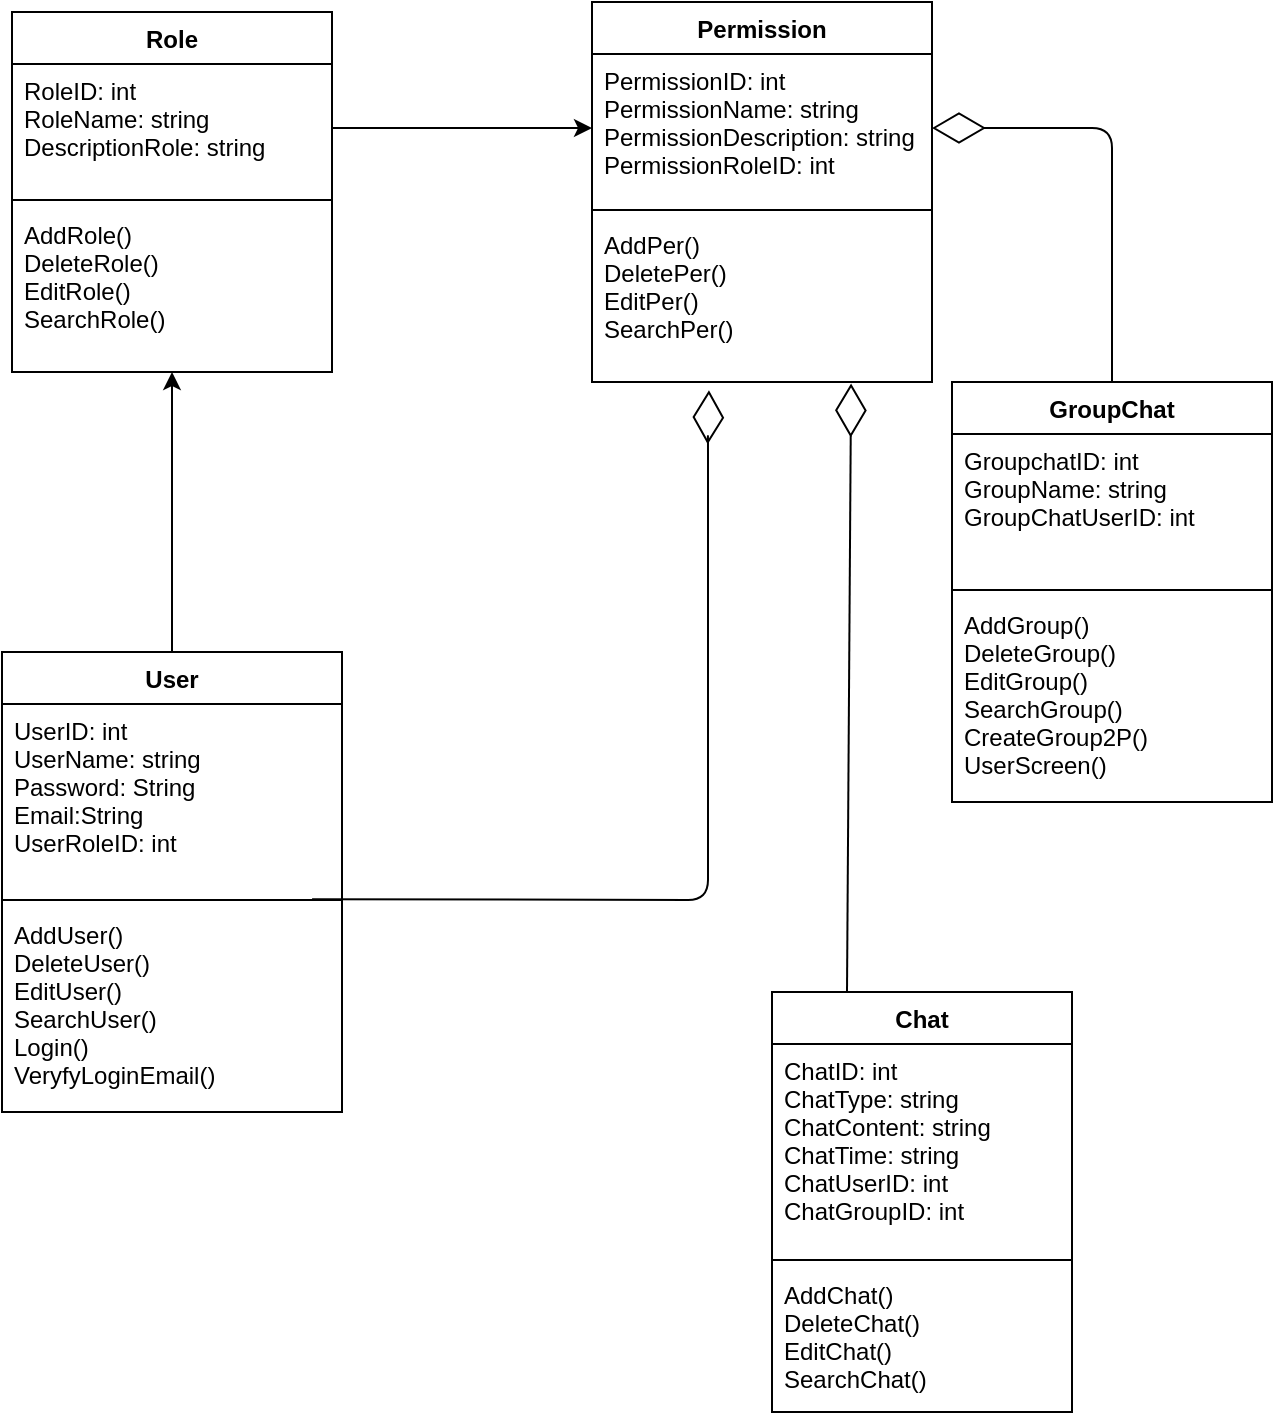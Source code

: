 <mxfile version="14.5.1" type="github">
  <diagram id="qlP3BaOP9GAPPS-wr-BX" name="Page-1">
    <mxGraphModel dx="1253" dy="831" grid="1" gridSize="10" guides="1" tooltips="1" connect="1" arrows="1" fold="1" page="1" pageScale="1" pageWidth="850" pageHeight="1100" math="0" shadow="0">
      <root>
        <mxCell id="0" />
        <mxCell id="1" parent="0" />
        <mxCell id="Enr8xo3mUD_DEamaaeCs-6" style="edgeStyle=orthogonalEdgeStyle;rounded=0;orthogonalLoop=1;jettySize=auto;html=1;" edge="1" parent="1" source="umiMMHW3gKxDLxaDW7x6-5">
          <mxGeometry relative="1" as="geometry">
            <mxPoint x="150" y="210" as="targetPoint" />
          </mxGeometry>
        </mxCell>
        <mxCell id="umiMMHW3gKxDLxaDW7x6-5" value="User" style="swimlane;fontStyle=1;align=center;verticalAlign=top;childLayout=stackLayout;horizontal=1;startSize=26;horizontalStack=0;resizeParent=1;resizeParentMax=0;resizeLast=0;collapsible=1;marginBottom=0;" parent="1" vertex="1">
          <mxGeometry x="65" y="350" width="170" height="230" as="geometry" />
        </mxCell>
        <mxCell id="umiMMHW3gKxDLxaDW7x6-6" value="UserID: int&#xa;UserName: string&#xa;Password: String&#xa;Email:String&#xa;UserRoleID: int" style="text;strokeColor=none;fillColor=none;align=left;verticalAlign=top;spacingLeft=4;spacingRight=4;overflow=hidden;rotatable=0;points=[[0,0.5],[1,0.5]];portConstraint=eastwest;" parent="umiMMHW3gKxDLxaDW7x6-5" vertex="1">
          <mxGeometry y="26" width="170" height="94" as="geometry" />
        </mxCell>
        <mxCell id="umiMMHW3gKxDLxaDW7x6-7" value="" style="line;strokeWidth=1;fillColor=none;align=left;verticalAlign=middle;spacingTop=-1;spacingLeft=3;spacingRight=3;rotatable=0;labelPosition=right;points=[];portConstraint=eastwest;" parent="umiMMHW3gKxDLxaDW7x6-5" vertex="1">
          <mxGeometry y="120" width="170" height="8" as="geometry" />
        </mxCell>
        <mxCell id="umiMMHW3gKxDLxaDW7x6-8" value="AddUser()&#xa;DeleteUser()&#xa;EditUser()&#xa;SearchUser()&#xa;Login()&#xa;VeryfyLoginEmail()&#xa;" style="text;strokeColor=none;fillColor=none;align=left;verticalAlign=top;spacingLeft=4;spacingRight=4;overflow=hidden;rotatable=0;points=[[0,0.5],[1,0.5]];portConstraint=eastwest;" parent="umiMMHW3gKxDLxaDW7x6-5" vertex="1">
          <mxGeometry y="128" width="170" height="102" as="geometry" />
        </mxCell>
        <mxCell id="umiMMHW3gKxDLxaDW7x6-9" value="Role" style="swimlane;fontStyle=1;align=center;verticalAlign=top;childLayout=stackLayout;horizontal=1;startSize=26;horizontalStack=0;resizeParent=1;resizeParentMax=0;resizeLast=0;collapsible=1;marginBottom=0;" parent="1" vertex="1">
          <mxGeometry x="70" y="30" width="160" height="180" as="geometry" />
        </mxCell>
        <mxCell id="umiMMHW3gKxDLxaDW7x6-10" value="RoleID: int&#xa;RoleName: string&#xa;DescriptionRole: string" style="text;strokeColor=none;fillColor=none;align=left;verticalAlign=top;spacingLeft=4;spacingRight=4;overflow=hidden;rotatable=0;points=[[0,0.5],[1,0.5]];portConstraint=eastwest;" parent="umiMMHW3gKxDLxaDW7x6-9" vertex="1">
          <mxGeometry y="26" width="160" height="64" as="geometry" />
        </mxCell>
        <mxCell id="umiMMHW3gKxDLxaDW7x6-11" value="" style="line;strokeWidth=1;fillColor=none;align=left;verticalAlign=middle;spacingTop=-1;spacingLeft=3;spacingRight=3;rotatable=0;labelPosition=right;points=[];portConstraint=eastwest;" parent="umiMMHW3gKxDLxaDW7x6-9" vertex="1">
          <mxGeometry y="90" width="160" height="8" as="geometry" />
        </mxCell>
        <mxCell id="umiMMHW3gKxDLxaDW7x6-12" value="AddRole()&#xa;DeleteRole()&#xa;EditRole()&#xa;SearchRole()" style="text;strokeColor=none;fillColor=none;align=left;verticalAlign=top;spacingLeft=4;spacingRight=4;overflow=hidden;rotatable=0;points=[[0,0.5],[1,0.5]];portConstraint=eastwest;" parent="umiMMHW3gKxDLxaDW7x6-9" vertex="1">
          <mxGeometry y="98" width="160" height="82" as="geometry" />
        </mxCell>
        <mxCell id="umiMMHW3gKxDLxaDW7x6-13" value="Permission" style="swimlane;fontStyle=1;align=center;verticalAlign=top;childLayout=stackLayout;horizontal=1;startSize=26;horizontalStack=0;resizeParent=1;resizeParentMax=0;resizeLast=0;collapsible=1;marginBottom=0;" parent="1" vertex="1">
          <mxGeometry x="360" y="25" width="170" height="190" as="geometry" />
        </mxCell>
        <mxCell id="umiMMHW3gKxDLxaDW7x6-14" value="PermissionID: int&#xa;PermissionName: string&#xa;PermissionDescription: string&#xa;PermissionRoleID: int" style="text;strokeColor=none;fillColor=none;align=left;verticalAlign=top;spacingLeft=4;spacingRight=4;overflow=hidden;rotatable=0;points=[[0,0.5],[1,0.5]];portConstraint=eastwest;" parent="umiMMHW3gKxDLxaDW7x6-13" vertex="1">
          <mxGeometry y="26" width="170" height="74" as="geometry" />
        </mxCell>
        <mxCell id="umiMMHW3gKxDLxaDW7x6-15" value="" style="line;strokeWidth=1;fillColor=none;align=left;verticalAlign=middle;spacingTop=-1;spacingLeft=3;spacingRight=3;rotatable=0;labelPosition=right;points=[];portConstraint=eastwest;" parent="umiMMHW3gKxDLxaDW7x6-13" vertex="1">
          <mxGeometry y="100" width="170" height="8" as="geometry" />
        </mxCell>
        <mxCell id="umiMMHW3gKxDLxaDW7x6-16" value="AddPer()&#xa;DeletePer()&#xa;EditPer()&#xa;SearchPer()" style="text;strokeColor=none;fillColor=none;align=left;verticalAlign=top;spacingLeft=4;spacingRight=4;overflow=hidden;rotatable=0;points=[[0,0.5],[1,0.5]];portConstraint=eastwest;" parent="umiMMHW3gKxDLxaDW7x6-13" vertex="1">
          <mxGeometry y="108" width="170" height="82" as="geometry" />
        </mxCell>
        <mxCell id="umiMMHW3gKxDLxaDW7x6-17" value="Chat" style="swimlane;fontStyle=1;align=center;verticalAlign=top;childLayout=stackLayout;horizontal=1;startSize=26;horizontalStack=0;resizeParent=1;resizeParentMax=0;resizeLast=0;collapsible=1;marginBottom=0;" parent="1" vertex="1">
          <mxGeometry x="450" y="520" width="150" height="210" as="geometry" />
        </mxCell>
        <mxCell id="umiMMHW3gKxDLxaDW7x6-18" value="ChatID: int&#xa;ChatType: string&#xa;ChatContent: string&#xa;ChatTime: string&#xa;ChatUserID: int&#xa;ChatGroupID: int" style="text;strokeColor=none;fillColor=none;align=left;verticalAlign=top;spacingLeft=4;spacingRight=4;overflow=hidden;rotatable=0;points=[[0,0.5],[1,0.5]];portConstraint=eastwest;" parent="umiMMHW3gKxDLxaDW7x6-17" vertex="1">
          <mxGeometry y="26" width="150" height="104" as="geometry" />
        </mxCell>
        <mxCell id="umiMMHW3gKxDLxaDW7x6-19" value="" style="line;strokeWidth=1;fillColor=none;align=left;verticalAlign=middle;spacingTop=-1;spacingLeft=3;spacingRight=3;rotatable=0;labelPosition=right;points=[];portConstraint=eastwest;" parent="umiMMHW3gKxDLxaDW7x6-17" vertex="1">
          <mxGeometry y="130" width="150" height="8" as="geometry" />
        </mxCell>
        <mxCell id="umiMMHW3gKxDLxaDW7x6-20" value="AddChat()&#xa;DeleteChat()&#xa;EditChat()&#xa;SearchChat()" style="text;strokeColor=none;fillColor=none;align=left;verticalAlign=top;spacingLeft=4;spacingRight=4;overflow=hidden;rotatable=0;points=[[0,0.5],[1,0.5]];portConstraint=eastwest;" parent="umiMMHW3gKxDLxaDW7x6-17" vertex="1">
          <mxGeometry y="138" width="150" height="72" as="geometry" />
        </mxCell>
        <mxCell id="umiMMHW3gKxDLxaDW7x6-21" value="GroupChat" style="swimlane;fontStyle=1;align=center;verticalAlign=top;childLayout=stackLayout;horizontal=1;startSize=26;horizontalStack=0;resizeParent=1;resizeParentMax=0;resizeLast=0;collapsible=1;marginBottom=0;" parent="1" vertex="1">
          <mxGeometry x="540" y="215" width="160" height="210" as="geometry" />
        </mxCell>
        <mxCell id="umiMMHW3gKxDLxaDW7x6-22" value="GroupchatID: int&#xa;GroupName: string&#xa;GroupChatUserID: int" style="text;strokeColor=none;fillColor=none;align=left;verticalAlign=top;spacingLeft=4;spacingRight=4;overflow=hidden;rotatable=0;points=[[0,0.5],[1,0.5]];portConstraint=eastwest;" parent="umiMMHW3gKxDLxaDW7x6-21" vertex="1">
          <mxGeometry y="26" width="160" height="74" as="geometry" />
        </mxCell>
        <mxCell id="umiMMHW3gKxDLxaDW7x6-23" value="" style="line;strokeWidth=1;fillColor=none;align=left;verticalAlign=middle;spacingTop=-1;spacingLeft=3;spacingRight=3;rotatable=0;labelPosition=right;points=[];portConstraint=eastwest;" parent="umiMMHW3gKxDLxaDW7x6-21" vertex="1">
          <mxGeometry y="100" width="160" height="8" as="geometry" />
        </mxCell>
        <mxCell id="umiMMHW3gKxDLxaDW7x6-24" value="AddGroup()&#xa;DeleteGroup()&#xa;EditGroup()&#xa;SearchGroup()&#xa;CreateGroup2P()&#xa;UserScreen()" style="text;strokeColor=none;fillColor=none;align=left;verticalAlign=top;spacingLeft=4;spacingRight=4;overflow=hidden;rotatable=0;points=[[0,0.5],[1,0.5]];portConstraint=eastwest;" parent="umiMMHW3gKxDLxaDW7x6-21" vertex="1">
          <mxGeometry y="108" width="160" height="102" as="geometry" />
        </mxCell>
        <mxCell id="yPJQ_95PJlrUqlPsQjyZ-7" style="edgeStyle=orthogonalEdgeStyle;rounded=0;orthogonalLoop=1;jettySize=auto;html=1;entryX=0;entryY=0.5;entryDx=0;entryDy=0;" parent="1" source="umiMMHW3gKxDLxaDW7x6-10" target="umiMMHW3gKxDLxaDW7x6-14" edge="1">
          <mxGeometry relative="1" as="geometry" />
        </mxCell>
        <mxCell id="Enr8xo3mUD_DEamaaeCs-1" value="" style="endArrow=diamondThin;endFill=0;endSize=24;html=1;entryX=1;entryY=0.5;entryDx=0;entryDy=0;exitX=0.5;exitY=0;exitDx=0;exitDy=0;" edge="1" parent="1" source="umiMMHW3gKxDLxaDW7x6-21" target="umiMMHW3gKxDLxaDW7x6-14">
          <mxGeometry width="160" relative="1" as="geometry">
            <mxPoint x="550" y="90" as="sourcePoint" />
            <mxPoint x="710" y="90" as="targetPoint" />
            <Array as="points">
              <mxPoint x="620" y="88" />
            </Array>
          </mxGeometry>
        </mxCell>
        <mxCell id="Enr8xo3mUD_DEamaaeCs-2" value="" style="endArrow=diamondThin;endFill=0;endSize=24;html=1;exitX=0.912;exitY=0.446;exitDx=0;exitDy=0;exitPerimeter=0;entryX=0.344;entryY=1.051;entryDx=0;entryDy=0;entryPerimeter=0;" edge="1" parent="1" source="umiMMHW3gKxDLxaDW7x6-7" target="umiMMHW3gKxDLxaDW7x6-16">
          <mxGeometry width="160" relative="1" as="geometry">
            <mxPoint x="280" y="500" as="sourcePoint" />
            <mxPoint x="440" y="500" as="targetPoint" />
            <Array as="points">
              <mxPoint x="418" y="474" />
              <mxPoint x="418" y="240" />
            </Array>
          </mxGeometry>
        </mxCell>
        <mxCell id="Enr8xo3mUD_DEamaaeCs-3" value="" style="endArrow=diamondThin;endFill=0;endSize=24;html=1;entryX=0.762;entryY=1.009;entryDx=0;entryDy=0;entryPerimeter=0;exitX=0.25;exitY=0;exitDx=0;exitDy=0;" edge="1" parent="1" source="umiMMHW3gKxDLxaDW7x6-17" target="umiMMHW3gKxDLxaDW7x6-16">
          <mxGeometry width="160" relative="1" as="geometry">
            <mxPoint x="290" y="630" as="sourcePoint" />
            <mxPoint x="450" y="630" as="targetPoint" />
            <Array as="points" />
          </mxGeometry>
        </mxCell>
      </root>
    </mxGraphModel>
  </diagram>
</mxfile>
